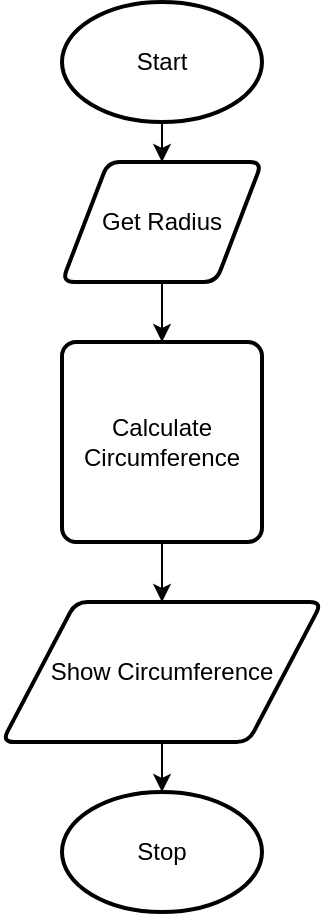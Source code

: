 <mxfile>
    <diagram id="utRbRscNnCeKuJcnw32u" name="Flowchart">
        <mxGraphModel dx="526" dy="580" grid="1" gridSize="10" guides="1" tooltips="1" connect="1" arrows="1" fold="1" page="1" pageScale="1" pageWidth="827" pageHeight="1169" math="0" shadow="0">
            <root>
                <mxCell id="BJ5wBZ9gHtuHweOJN8Lh-0"/>
                <mxCell id="BJ5wBZ9gHtuHweOJN8Lh-1" parent="BJ5wBZ9gHtuHweOJN8Lh-0"/>
                <mxCell id="BJ5wBZ9gHtuHweOJN8Lh-7" style="edgeStyle=orthogonalEdgeStyle;rounded=0;html=1;exitX=0.5;exitY=1;exitDx=0;exitDy=0;exitPerimeter=0;entryX=0.5;entryY=0;entryDx=0;entryDy=0;" parent="BJ5wBZ9gHtuHweOJN8Lh-1" source="BJ5wBZ9gHtuHweOJN8Lh-2" target="BJ5wBZ9gHtuHweOJN8Lh-3" edge="1">
                    <mxGeometry relative="1" as="geometry"/>
                </mxCell>
                <mxCell id="BJ5wBZ9gHtuHweOJN8Lh-2" value="Start" style="strokeWidth=2;html=1;shape=mxgraph.flowchart.start_1;whiteSpace=wrap;" parent="BJ5wBZ9gHtuHweOJN8Lh-1" vertex="1">
                    <mxGeometry x="170" y="130" width="100" height="60" as="geometry"/>
                </mxCell>
                <mxCell id="BJ5wBZ9gHtuHweOJN8Lh-8" style="edgeStyle=orthogonalEdgeStyle;rounded=0;html=1;exitX=0.5;exitY=1;exitDx=0;exitDy=0;entryX=0.5;entryY=0;entryDx=0;entryDy=0;" parent="BJ5wBZ9gHtuHweOJN8Lh-1" source="BJ5wBZ9gHtuHweOJN8Lh-3" target="BJ5wBZ9gHtuHweOJN8Lh-4" edge="1">
                    <mxGeometry relative="1" as="geometry"/>
                </mxCell>
                <mxCell id="BJ5wBZ9gHtuHweOJN8Lh-3" value="Get Radius" style="shape=parallelogram;html=1;strokeWidth=2;perimeter=parallelogramPerimeter;whiteSpace=wrap;rounded=1;arcSize=12;size=0.23;" parent="BJ5wBZ9gHtuHweOJN8Lh-1" vertex="1">
                    <mxGeometry x="170" y="210" width="100" height="60" as="geometry"/>
                </mxCell>
                <mxCell id="BJ5wBZ9gHtuHweOJN8Lh-9" style="edgeStyle=orthogonalEdgeStyle;rounded=0;html=1;exitX=0.5;exitY=1;exitDx=0;exitDy=0;entryX=0.5;entryY=0;entryDx=0;entryDy=0;" parent="BJ5wBZ9gHtuHweOJN8Lh-1" source="BJ5wBZ9gHtuHweOJN8Lh-4" target="BJ5wBZ9gHtuHweOJN8Lh-5" edge="1">
                    <mxGeometry relative="1" as="geometry"/>
                </mxCell>
                <mxCell id="BJ5wBZ9gHtuHweOJN8Lh-4" value="Calculate Circumference" style="rounded=1;whiteSpace=wrap;html=1;absoluteArcSize=1;arcSize=14;strokeWidth=2;" parent="BJ5wBZ9gHtuHweOJN8Lh-1" vertex="1">
                    <mxGeometry x="170" y="300" width="100" height="100" as="geometry"/>
                </mxCell>
                <mxCell id="BJ5wBZ9gHtuHweOJN8Lh-11" style="edgeStyle=orthogonalEdgeStyle;rounded=0;html=1;exitX=0.5;exitY=1;exitDx=0;exitDy=0;entryX=0.5;entryY=0;entryDx=0;entryDy=0;entryPerimeter=0;" parent="BJ5wBZ9gHtuHweOJN8Lh-1" source="BJ5wBZ9gHtuHweOJN8Lh-5" target="BJ5wBZ9gHtuHweOJN8Lh-6" edge="1">
                    <mxGeometry relative="1" as="geometry"/>
                </mxCell>
                <mxCell id="BJ5wBZ9gHtuHweOJN8Lh-5" value="Show Circumference" style="shape=parallelogram;html=1;strokeWidth=2;perimeter=parallelogramPerimeter;whiteSpace=wrap;rounded=1;arcSize=12;size=0.23;" parent="BJ5wBZ9gHtuHweOJN8Lh-1" vertex="1">
                    <mxGeometry x="140" y="430" width="160" height="70" as="geometry"/>
                </mxCell>
                <mxCell id="BJ5wBZ9gHtuHweOJN8Lh-6" value="Stop" style="strokeWidth=2;html=1;shape=mxgraph.flowchart.start_1;whiteSpace=wrap;" parent="BJ5wBZ9gHtuHweOJN8Lh-1" vertex="1">
                    <mxGeometry x="170" y="525" width="100" height="60" as="geometry"/>
                </mxCell>
            </root>
        </mxGraphModel>
    </diagram>
</mxfile>